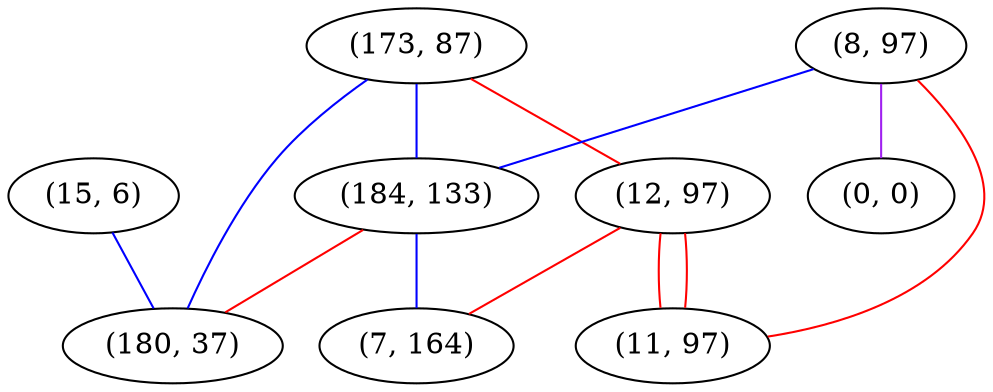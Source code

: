 graph "" {
"(173, 87)";
"(12, 97)";
"(8, 97)";
"(184, 133)";
"(0, 0)";
"(7, 164)";
"(15, 6)";
"(11, 97)";
"(180, 37)";
"(173, 87)" -- "(180, 37)"  [color=blue, key=0, weight=3];
"(173, 87)" -- "(184, 133)"  [color=blue, key=0, weight=3];
"(173, 87)" -- "(12, 97)"  [color=red, key=0, weight=1];
"(12, 97)" -- "(7, 164)"  [color=red, key=0, weight=1];
"(12, 97)" -- "(11, 97)"  [color=red, key=0, weight=1];
"(12, 97)" -- "(11, 97)"  [color=red, key=1, weight=1];
"(8, 97)" -- "(11, 97)"  [color=red, key=0, weight=1];
"(8, 97)" -- "(184, 133)"  [color=blue, key=0, weight=3];
"(8, 97)" -- "(0, 0)"  [color=purple, key=0, weight=4];
"(184, 133)" -- "(180, 37)"  [color=red, key=0, weight=1];
"(184, 133)" -- "(7, 164)"  [color=blue, key=0, weight=3];
"(15, 6)" -- "(180, 37)"  [color=blue, key=0, weight=3];
}
